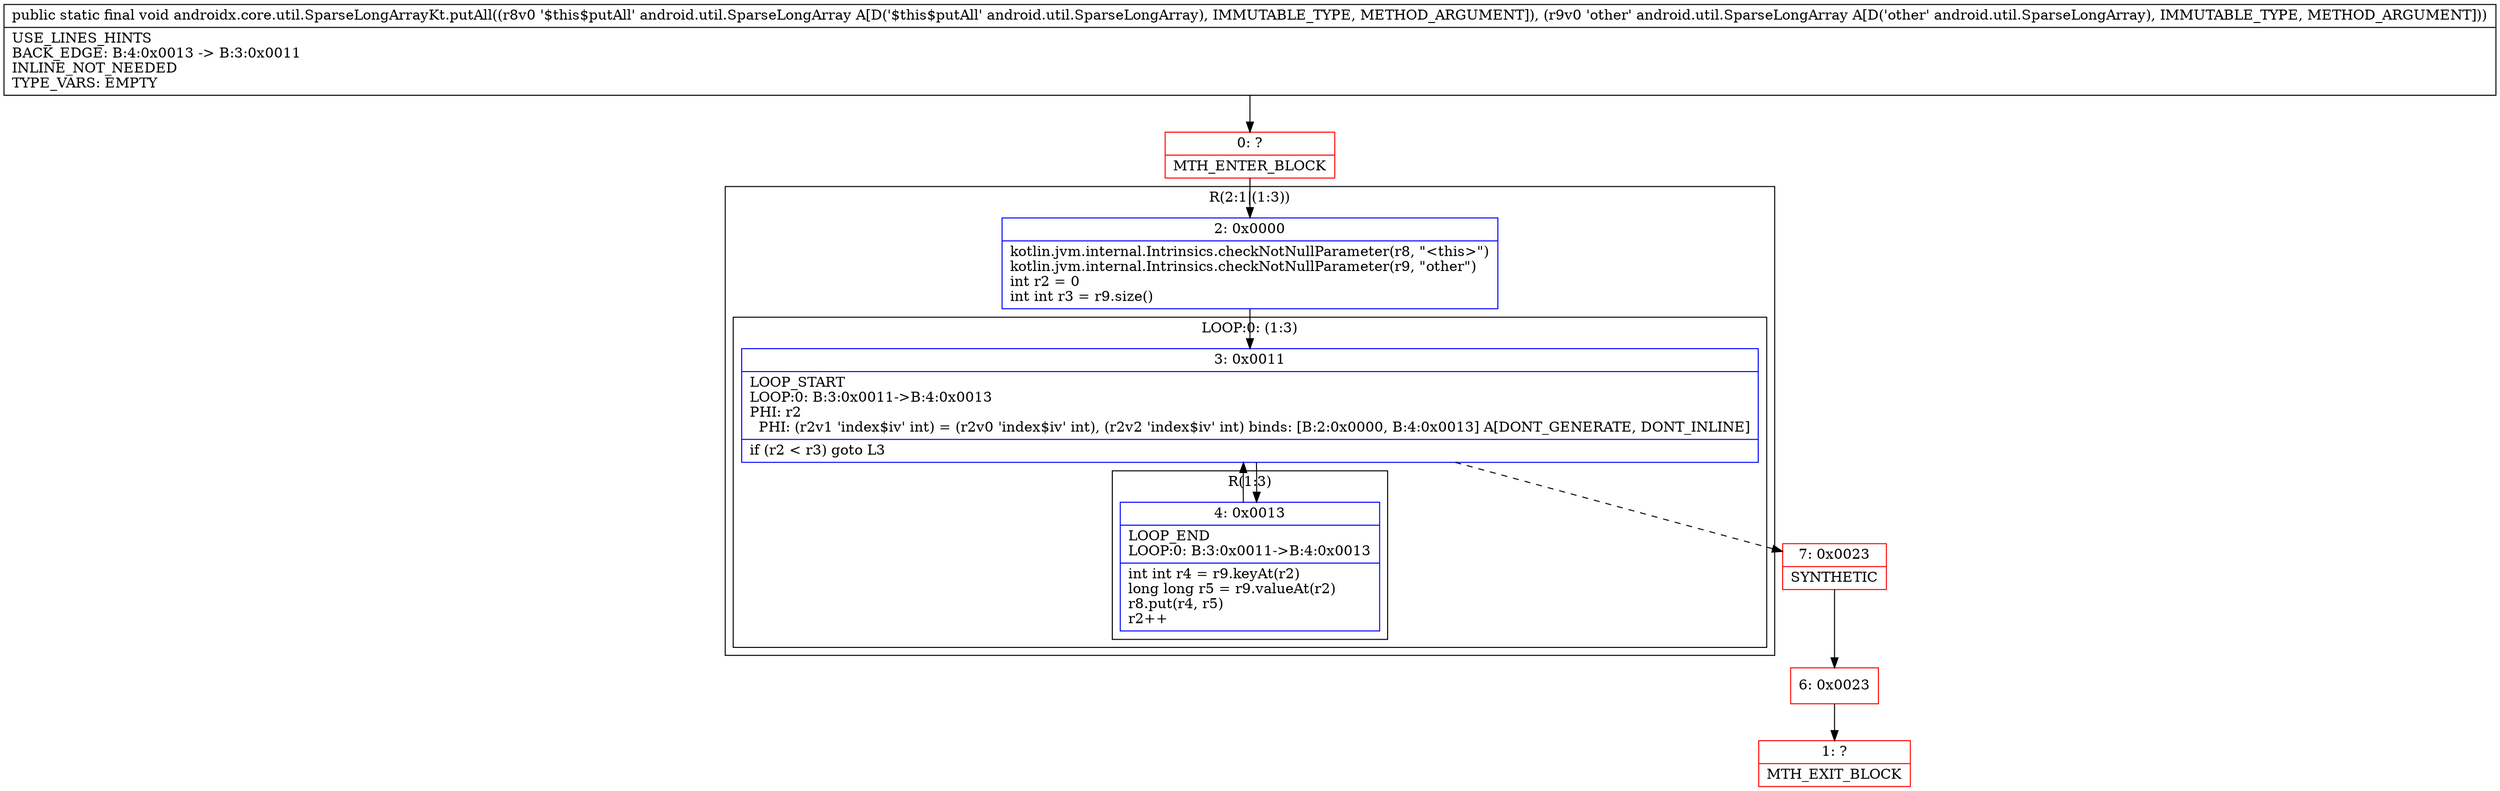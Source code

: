 digraph "CFG forandroidx.core.util.SparseLongArrayKt.putAll(Landroid\/util\/SparseLongArray;Landroid\/util\/SparseLongArray;)V" {
subgraph cluster_Region_1324530347 {
label = "R(2:1|(1:3))";
node [shape=record,color=blue];
Node_2 [shape=record,label="{2\:\ 0x0000|kotlin.jvm.internal.Intrinsics.checkNotNullParameter(r8, \"\<this\>\")\lkotlin.jvm.internal.Intrinsics.checkNotNullParameter(r9, \"other\")\lint r2 = 0\lint int r3 = r9.size()\l}"];
subgraph cluster_LoopRegion_226047093 {
label = "LOOP:0: (1:3)";
node [shape=record,color=blue];
Node_3 [shape=record,label="{3\:\ 0x0011|LOOP_START\lLOOP:0: B:3:0x0011\-\>B:4:0x0013\lPHI: r2 \l  PHI: (r2v1 'index$iv' int) = (r2v0 'index$iv' int), (r2v2 'index$iv' int) binds: [B:2:0x0000, B:4:0x0013] A[DONT_GENERATE, DONT_INLINE]\l|if (r2 \< r3) goto L3\l}"];
subgraph cluster_Region_1177414361 {
label = "R(1:3)";
node [shape=record,color=blue];
Node_4 [shape=record,label="{4\:\ 0x0013|LOOP_END\lLOOP:0: B:3:0x0011\-\>B:4:0x0013\l|int int r4 = r9.keyAt(r2)\llong long r5 = r9.valueAt(r2)\lr8.put(r4, r5)\lr2++\l}"];
}
}
}
Node_0 [shape=record,color=red,label="{0\:\ ?|MTH_ENTER_BLOCK\l}"];
Node_7 [shape=record,color=red,label="{7\:\ 0x0023|SYNTHETIC\l}"];
Node_6 [shape=record,color=red,label="{6\:\ 0x0023}"];
Node_1 [shape=record,color=red,label="{1\:\ ?|MTH_EXIT_BLOCK\l}"];
MethodNode[shape=record,label="{public static final void androidx.core.util.SparseLongArrayKt.putAll((r8v0 '$this$putAll' android.util.SparseLongArray A[D('$this$putAll' android.util.SparseLongArray), IMMUTABLE_TYPE, METHOD_ARGUMENT]), (r9v0 'other' android.util.SparseLongArray A[D('other' android.util.SparseLongArray), IMMUTABLE_TYPE, METHOD_ARGUMENT]))  | USE_LINES_HINTS\lBACK_EDGE: B:4:0x0013 \-\> B:3:0x0011\lINLINE_NOT_NEEDED\lTYPE_VARS: EMPTY\l}"];
MethodNode -> Node_0;Node_2 -> Node_3;
Node_3 -> Node_4;
Node_3 -> Node_7[style=dashed];
Node_4 -> Node_3;
Node_0 -> Node_2;
Node_7 -> Node_6;
Node_6 -> Node_1;
}

